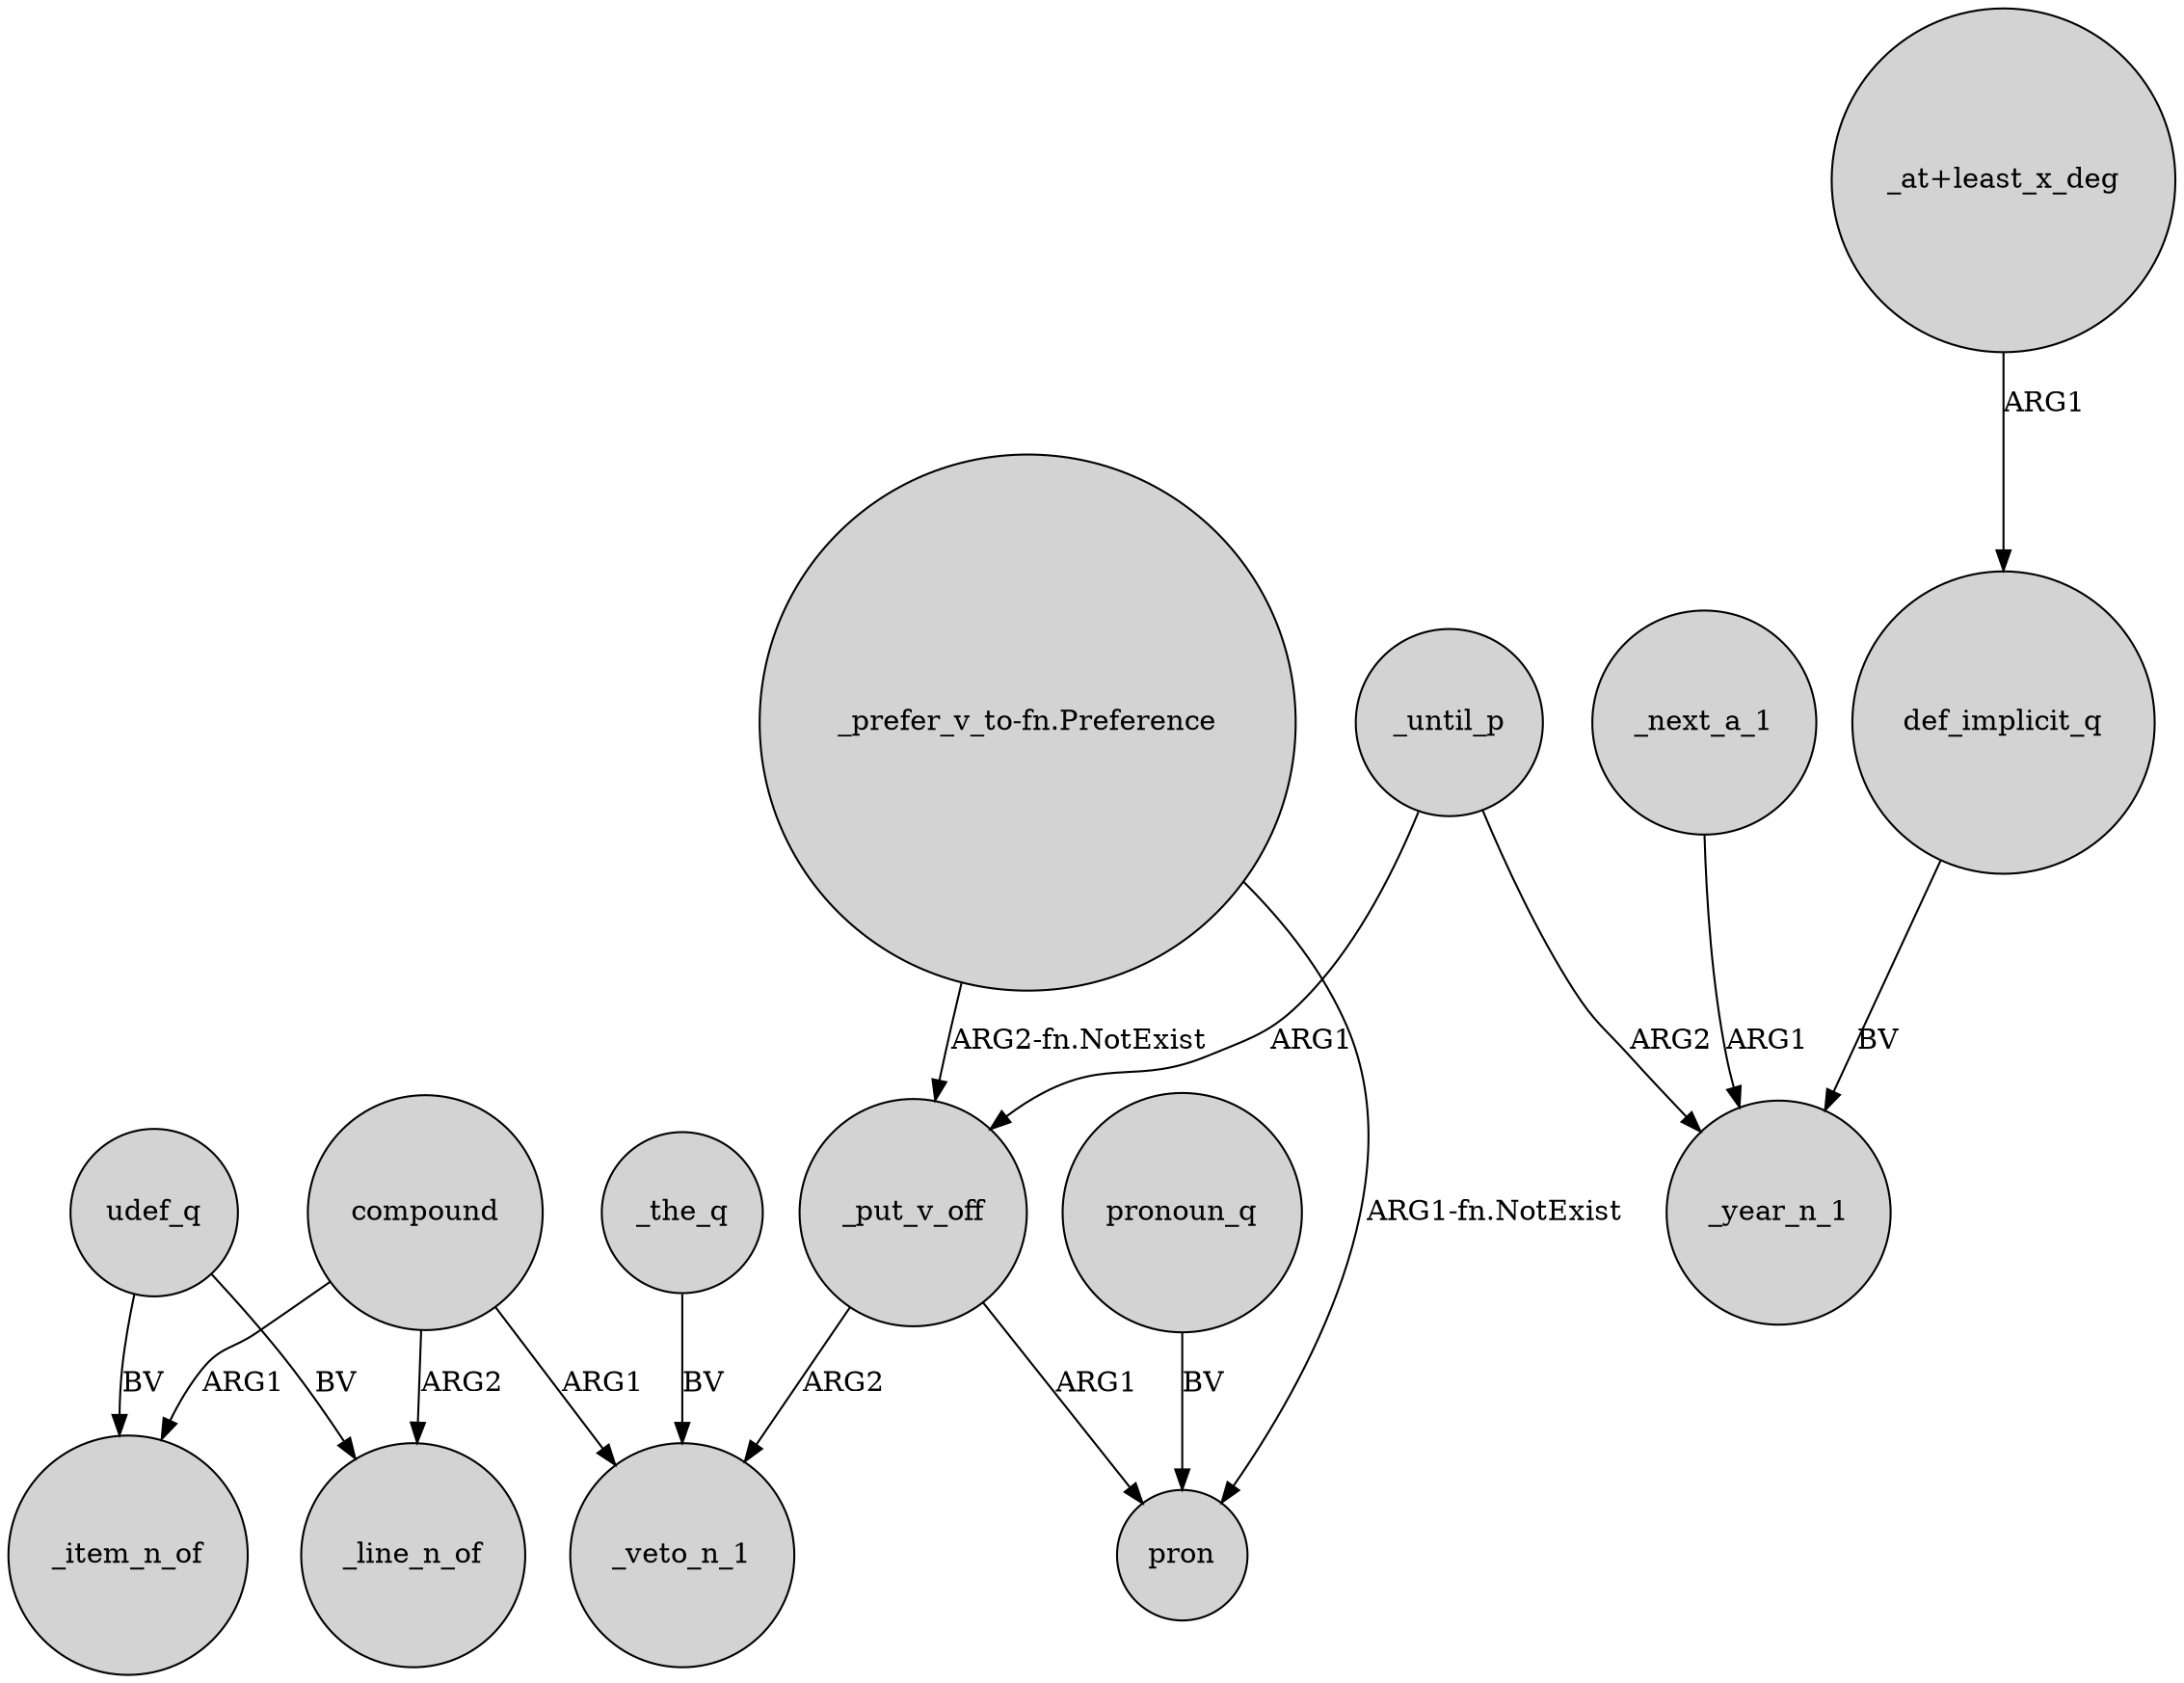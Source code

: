 digraph {
	node [shape=circle style=filled]
	compound -> _item_n_of [label=ARG1]
	udef_q -> _item_n_of [label=BV]
	compound -> _line_n_of [label=ARG2]
	_put_v_off -> _veto_n_1 [label=ARG2]
	_until_p -> _put_v_off [label=ARG1]
	"_prefer_v_to-fn.Preference" -> pron [label="ARG1-fn.NotExist"]
	_next_a_1 -> _year_n_1 [label=ARG1]
	udef_q -> _line_n_of [label=BV]
	def_implicit_q -> _year_n_1 [label=BV]
	_put_v_off -> pron [label=ARG1]
	compound -> _veto_n_1 [label=ARG1]
	"_at+least_x_deg" -> def_implicit_q [label=ARG1]
	_until_p -> _year_n_1 [label=ARG2]
	"_prefer_v_to-fn.Preference" -> _put_v_off [label="ARG2-fn.NotExist"]
	_the_q -> _veto_n_1 [label=BV]
	pronoun_q -> pron [label=BV]
}
